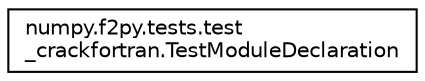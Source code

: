 digraph "Graphical Class Hierarchy"
{
 // LATEX_PDF_SIZE
  edge [fontname="Helvetica",fontsize="10",labelfontname="Helvetica",labelfontsize="10"];
  node [fontname="Helvetica",fontsize="10",shape=record];
  rankdir="LR";
  Node0 [label="numpy.f2py.tests.test\l_crackfortran.TestModuleDeclaration",height=0.2,width=0.4,color="black", fillcolor="white", style="filled",URL="$classnumpy_1_1f2py_1_1tests_1_1test__crackfortran_1_1TestModuleDeclaration.html",tooltip=" "];
}
